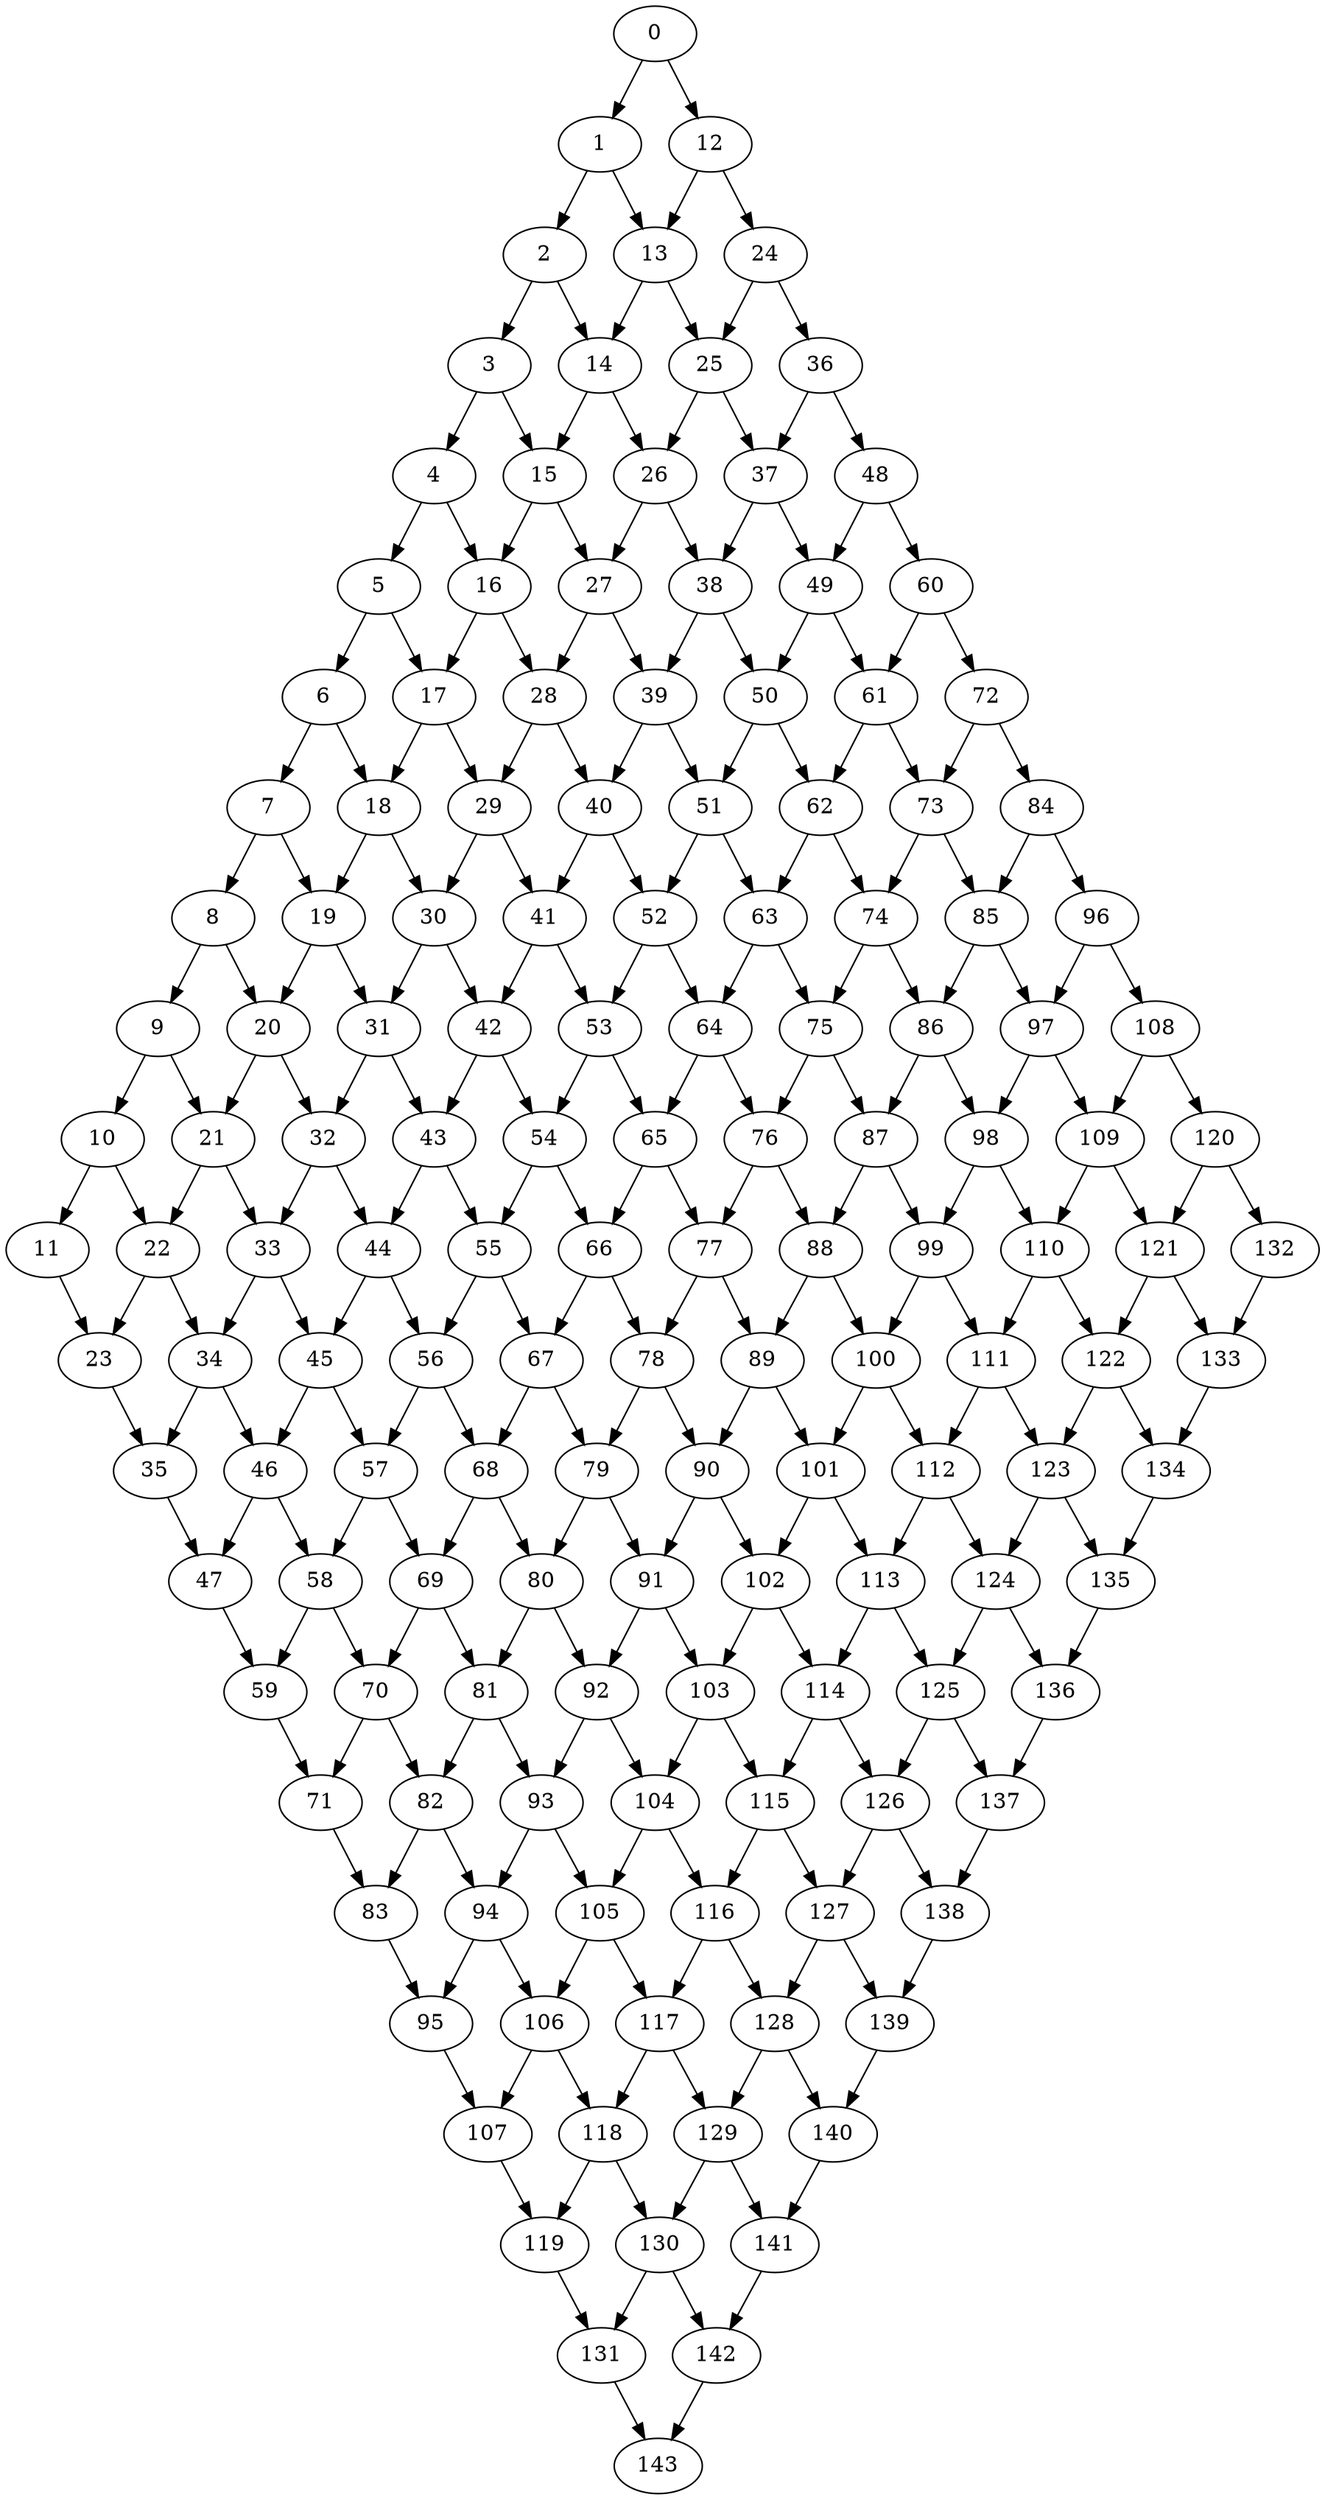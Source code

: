 digraph my_graph {
0 [label=0]
1 [label=1]
2 [label=2]
3 [label=3]
4 [label=4]
5 [label=5]
6 [label=6]
7 [label=7]
8 [label=8]
9 [label=9]
10 [label=10]
11 [label=11]
12 [label=12]
13 [label=13]
14 [label=14]
15 [label=15]
16 [label=16]
17 [label=17]
18 [label=18]
19 [label=19]
20 [label=20]
21 [label=21]
22 [label=22]
23 [label=23]
24 [label=24]
25 [label=25]
26 [label=26]
27 [label=27]
28 [label=28]
29 [label=29]
30 [label=30]
31 [label=31]
32 [label=32]
33 [label=33]
34 [label=34]
35 [label=35]
36 [label=36]
37 [label=37]
38 [label=38]
39 [label=39]
40 [label=40]
41 [label=41]
42 [label=42]
43 [label=43]
44 [label=44]
45 [label=45]
46 [label=46]
47 [label=47]
48 [label=48]
49 [label=49]
50 [label=50]
51 [label=51]
52 [label=52]
53 [label=53]
54 [label=54]
55 [label=55]
56 [label=56]
57 [label=57]
58 [label=58]
59 [label=59]
60 [label=60]
61 [label=61]
62 [label=62]
63 [label=63]
64 [label=64]
65 [label=65]
66 [label=66]
67 [label=67]
68 [label=68]
69 [label=69]
70 [label=70]
71 [label=71]
72 [label=72]
73 [label=73]
74 [label=74]
75 [label=75]
76 [label=76]
77 [label=77]
78 [label=78]
79 [label=79]
80 [label=80]
81 [label=81]
82 [label=82]
83 [label=83]
84 [label=84]
85 [label=85]
86 [label=86]
87 [label=87]
88 [label=88]
89 [label=89]
90 [label=90]
91 [label=91]
92 [label=92]
93 [label=93]
94 [label=94]
95 [label=95]
96 [label=96]
97 [label=97]
98 [label=98]
99 [label=99]
100 [label=100]
101 [label=101]
102 [label=102]
103 [label=103]
104 [label=104]
105 [label=105]
106 [label=106]
107 [label=107]
108 [label=108]
109 [label=109]
110 [label=110]
111 [label=111]
112 [label=112]
113 [label=113]
114 [label=114]
115 [label=115]
116 [label=116]
117 [label=117]
118 [label=118]
119 [label=119]
120 [label=120]
121 [label=121]
122 [label=122]
123 [label=123]
124 [label=124]
125 [label=125]
126 [label=126]
127 [label=127]
128 [label=128]
129 [label=129]
130 [label=130]
131 [label=131]
132 [label=132]
133 [label=133]
134 [label=134]
135 [label=135]
136 [label=136]
137 [label=137]
138 [label=138]
139 [label=139]
140 [label=140]
141 [label=141]
142 [label=142]
143 [label=143]
0->12
0->1
1->13
1->2
2->14
2->3
3->15
3->4
4->16
4->5
5->17
5->6
6->18
6->7
7->19
7->8
8->20
8->9
9->21
9->10
10->22
10->11
11->23
12->24
12->13
13->25
13->14
14->26
14->15
15->27
15->16
16->28
16->17
17->29
17->18
18->30
18->19
19->31
19->20
20->32
20->21
21->33
21->22
22->34
22->23
23->35
24->36
24->25
25->37
25->26
26->38
26->27
27->39
27->28
28->40
28->29
29->41
29->30
30->42
30->31
31->43
31->32
32->44
32->33
33->45
33->34
34->46
34->35
35->47
36->48
36->37
37->49
37->38
38->50
38->39
39->51
39->40
40->52
40->41
41->53
41->42
42->54
42->43
43->55
43->44
44->56
44->45
45->57
45->46
46->58
46->47
47->59
48->60
48->49
49->61
49->50
50->62
50->51
51->63
51->52
52->64
52->53
53->65
53->54
54->66
54->55
55->67
55->56
56->68
56->57
57->69
57->58
58->70
58->59
59->71
60->72
60->61
61->73
61->62
62->74
62->63
63->75
63->64
64->76
64->65
65->77
65->66
66->78
66->67
67->79
67->68
68->80
68->69
69->81
69->70
70->82
70->71
71->83
72->84
72->73
73->85
73->74
74->86
74->75
75->87
75->76
76->88
76->77
77->89
77->78
78->90
78->79
79->91
79->80
80->92
80->81
81->93
81->82
82->94
82->83
83->95
84->96
84->85
85->97
85->86
86->98
86->87
87->99
87->88
88->100
88->89
89->101
89->90
90->102
90->91
91->103
91->92
92->104
92->93
93->105
93->94
94->106
94->95
95->107
96->108
96->97
97->109
97->98
98->110
98->99
99->111
99->100
100->112
100->101
101->113
101->102
102->114
102->103
103->115
103->104
104->116
104->105
105->117
105->106
106->118
106->107
107->119
108->120
108->109
109->121
109->110
110->122
110->111
111->123
111->112
112->124
112->113
113->125
113->114
114->126
114->115
115->127
115->116
116->128
116->117
117->129
117->118
118->130
118->119
119->131
120->132
120->121
121->133
121->122
122->134
122->123
123->135
123->124
124->136
124->125
125->137
125->126
126->138
126->127
127->139
127->128
128->140
128->129
129->141
129->130
130->142
130->131
131->143
132->133
133->134
134->135
135->136
136->137
137->138
138->139
139->140
140->141
141->142
142->143
}